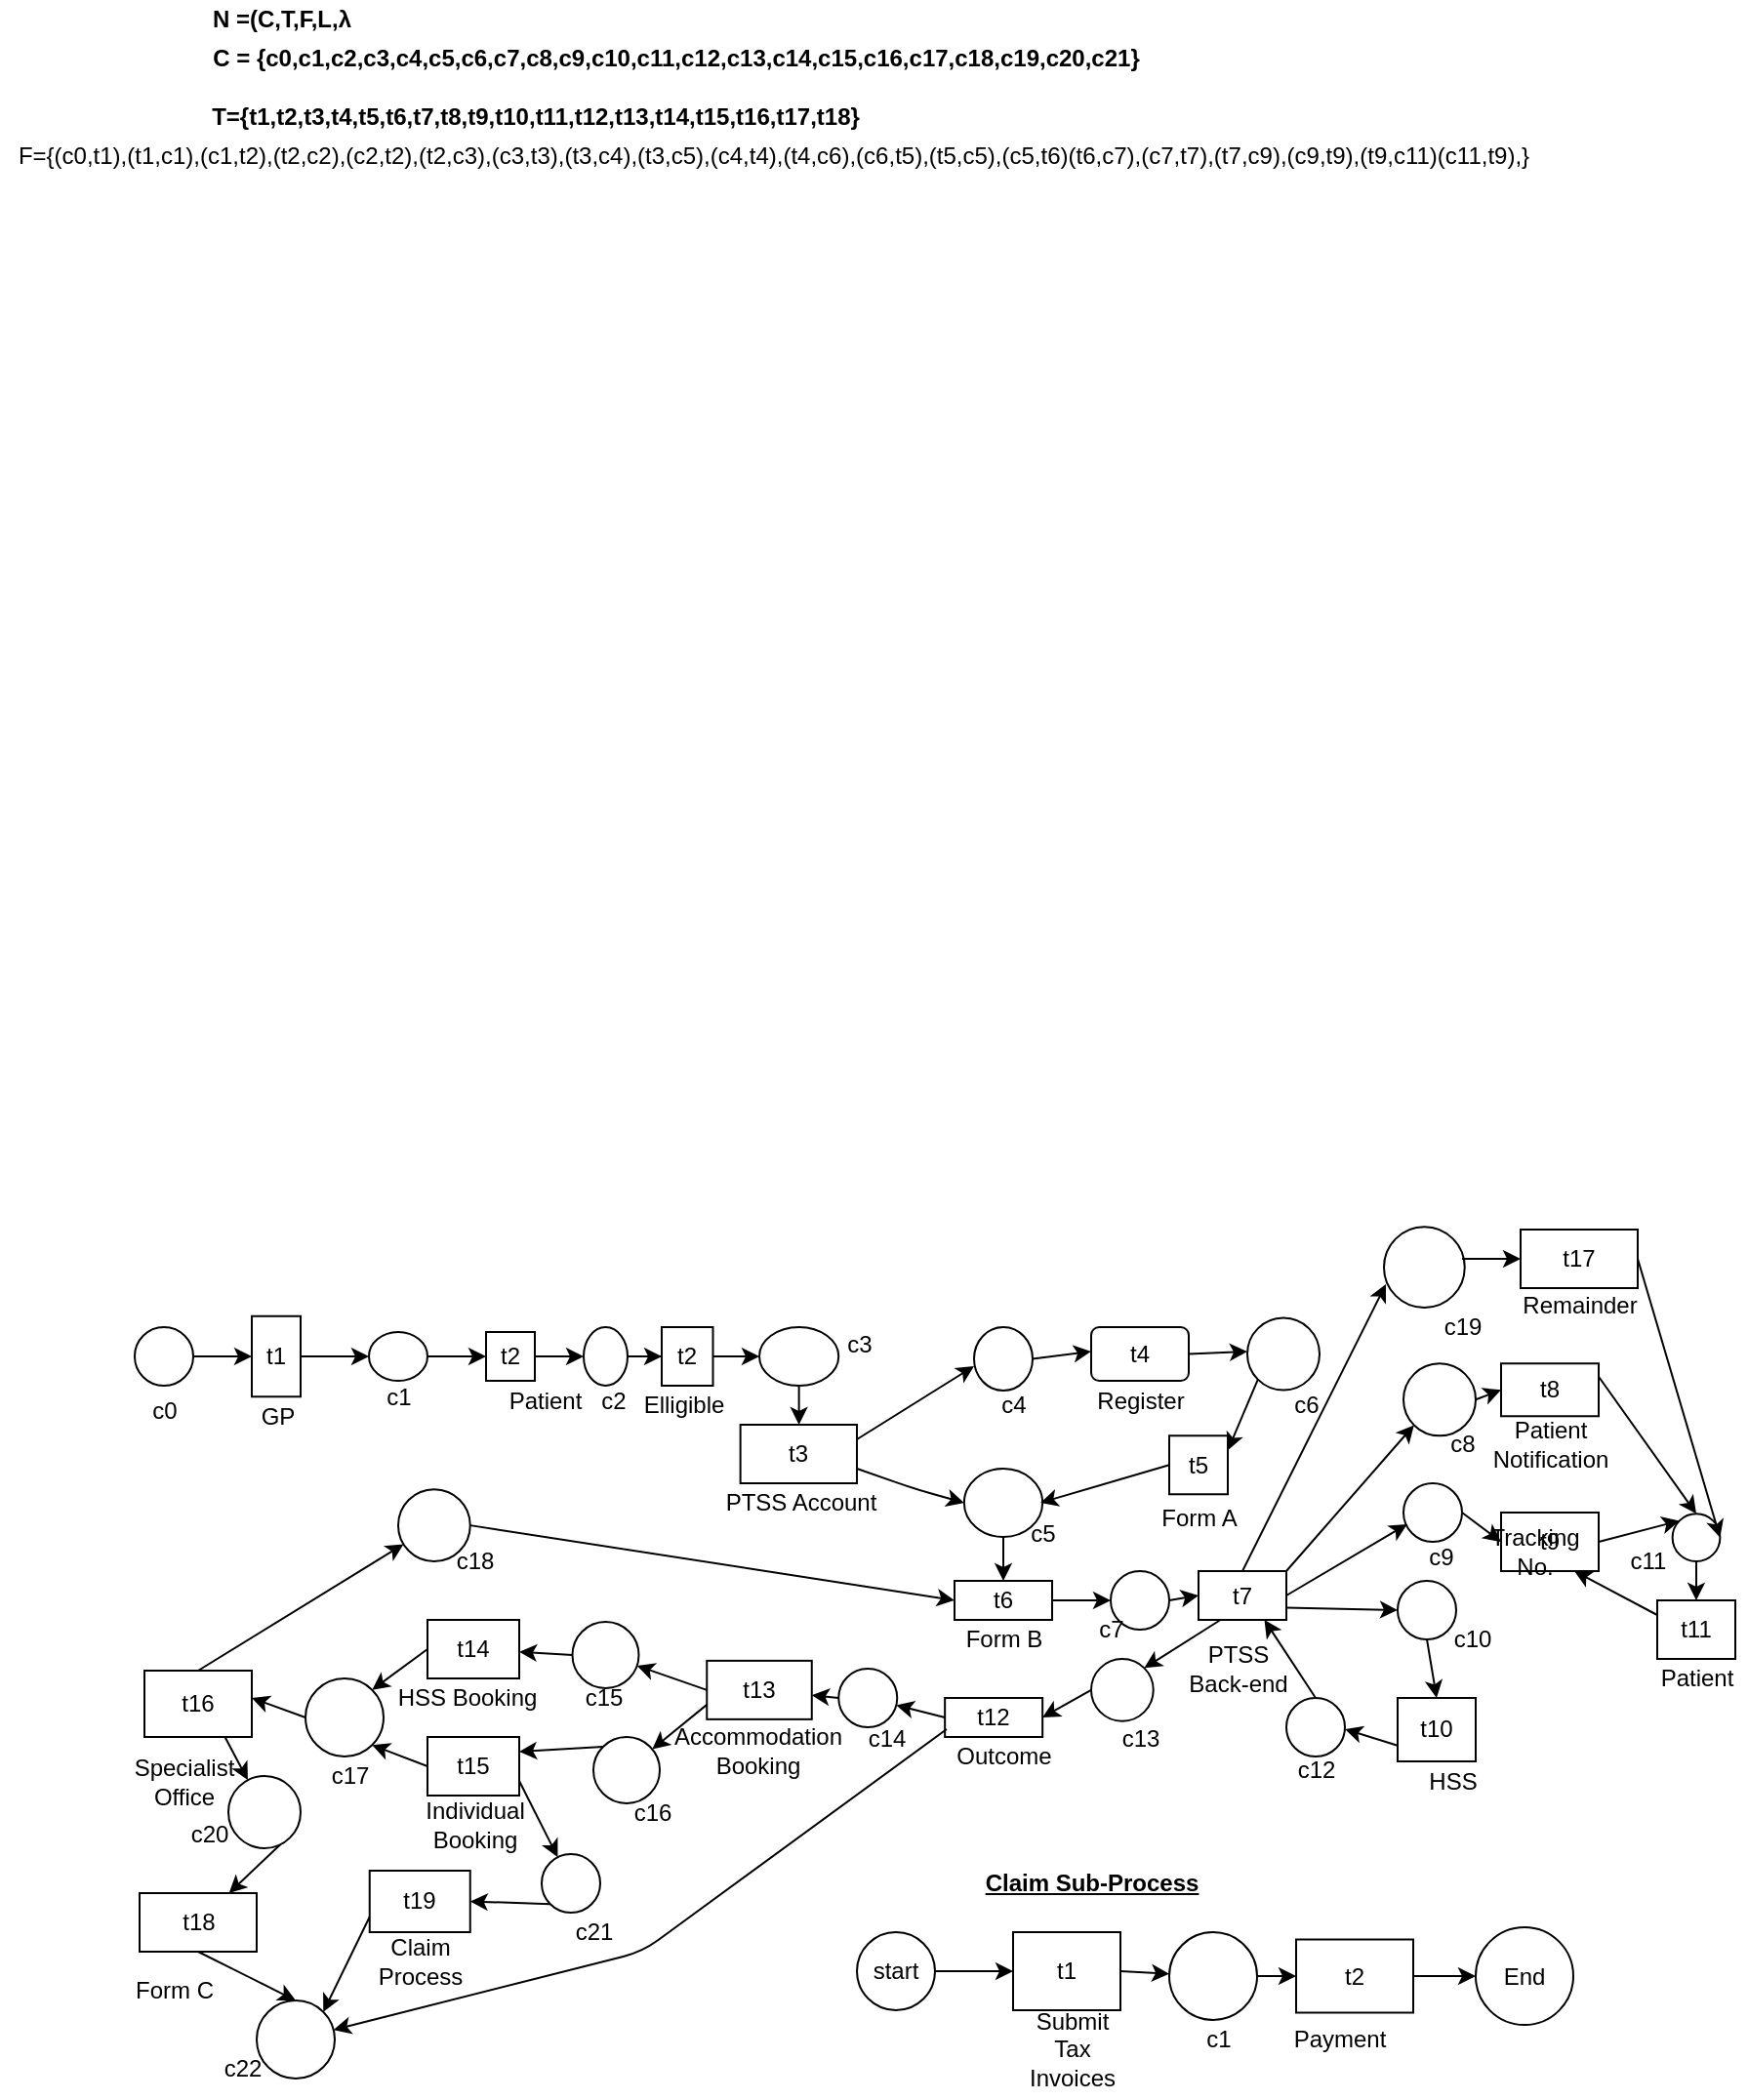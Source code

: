 <mxfile version="14.2.7" type="github" pages="2">
  <diagram id="C5RBs43oDa-KdzZeNtuy" name="Page-1">
    <mxGraphModel dx="1935" dy="1599" grid="1" gridSize="10" guides="1" tooltips="1" connect="1" arrows="1" fold="1" page="1" pageScale="1" pageWidth="827" pageHeight="1169" math="0" shadow="0">
      <root>
        <mxCell id="WIyWlLk6GJQsqaUBKTNV-0" />
        <mxCell id="WIyWlLk6GJQsqaUBKTNV-1" parent="WIyWlLk6GJQsqaUBKTNV-0" />
        <mxCell id="H8LJvpcK38ozFM1UjVnZ-5" value="" style="edgeStyle=orthogonalEdgeStyle;rounded=0;orthogonalLoop=1;jettySize=auto;html=1;" parent="WIyWlLk6GJQsqaUBKTNV-1" source="H8LJvpcK38ozFM1UjVnZ-0" target="H8LJvpcK38ozFM1UjVnZ-4" edge="1">
          <mxGeometry relative="1" as="geometry" />
        </mxCell>
        <mxCell id="H8LJvpcK38ozFM1UjVnZ-0" value="" style="ellipse;whiteSpace=wrap;html=1;" parent="WIyWlLk6GJQsqaUBKTNV-1" vertex="1">
          <mxGeometry y="-390" width="30" height="30" as="geometry" />
        </mxCell>
        <mxCell id="H8LJvpcK38ozFM1UjVnZ-8" value="" style="edgeStyle=orthogonalEdgeStyle;rounded=0;orthogonalLoop=1;jettySize=auto;html=1;" parent="WIyWlLk6GJQsqaUBKTNV-1" source="H8LJvpcK38ozFM1UjVnZ-4" target="H8LJvpcK38ozFM1UjVnZ-7" edge="1">
          <mxGeometry relative="1" as="geometry" />
        </mxCell>
        <object label="t1" id="H8LJvpcK38ozFM1UjVnZ-4">
          <mxCell style="whiteSpace=wrap;html=1;" parent="WIyWlLk6GJQsqaUBKTNV-1" vertex="1">
            <mxGeometry x="60" y="-395.62" width="25" height="41.25" as="geometry" />
          </mxCell>
        </object>
        <mxCell id="H8LJvpcK38ozFM1UjVnZ-6" value="GP" style="text;html=1;resizable=0;autosize=1;align=center;verticalAlign=middle;points=[];fillColor=none;strokeColor=none;rounded=0;" parent="WIyWlLk6GJQsqaUBKTNV-1" vertex="1">
          <mxGeometry x="57.5" y="-354.37" width="30" height="20" as="geometry" />
        </mxCell>
        <mxCell id="H8LJvpcK38ozFM1UjVnZ-10" value="" style="edgeStyle=orthogonalEdgeStyle;rounded=0;orthogonalLoop=1;jettySize=auto;html=1;" parent="WIyWlLk6GJQsqaUBKTNV-1" source="H8LJvpcK38ozFM1UjVnZ-7" target="H8LJvpcK38ozFM1UjVnZ-9" edge="1">
          <mxGeometry relative="1" as="geometry" />
        </mxCell>
        <mxCell id="H8LJvpcK38ozFM1UjVnZ-7" value="" style="ellipse;whiteSpace=wrap;html=1;" parent="WIyWlLk6GJQsqaUBKTNV-1" vertex="1">
          <mxGeometry x="120" y="-387.5" width="30" height="25" as="geometry" />
        </mxCell>
        <mxCell id="H8LJvpcK38ozFM1UjVnZ-15" value="" style="edgeStyle=orthogonalEdgeStyle;rounded=0;orthogonalLoop=1;jettySize=auto;html=1;" parent="WIyWlLk6GJQsqaUBKTNV-1" source="H8LJvpcK38ozFM1UjVnZ-9" target="H8LJvpcK38ozFM1UjVnZ-14" edge="1">
          <mxGeometry relative="1" as="geometry" />
        </mxCell>
        <mxCell id="H8LJvpcK38ozFM1UjVnZ-9" value="t2" style="whiteSpace=wrap;html=1;" parent="WIyWlLk6GJQsqaUBKTNV-1" vertex="1">
          <mxGeometry x="180" y="-387.5" width="25" height="25" as="geometry" />
        </mxCell>
        <mxCell id="H8LJvpcK38ozFM1UjVnZ-11" value="Patient" style="text;html=1;resizable=0;autosize=1;align=center;verticalAlign=middle;points=[];fillColor=none;strokeColor=none;rounded=0;" parent="WIyWlLk6GJQsqaUBKTNV-1" vertex="1">
          <mxGeometry x="185" y="-362.5" width="50" height="20" as="geometry" />
        </mxCell>
        <mxCell id="H8LJvpcK38ozFM1UjVnZ-17" value="" style="edgeStyle=orthogonalEdgeStyle;rounded=0;orthogonalLoop=1;jettySize=auto;html=1;" parent="WIyWlLk6GJQsqaUBKTNV-1" source="H8LJvpcK38ozFM1UjVnZ-14" target="H8LJvpcK38ozFM1UjVnZ-16" edge="1">
          <mxGeometry relative="1" as="geometry" />
        </mxCell>
        <mxCell id="H8LJvpcK38ozFM1UjVnZ-14" value="" style="ellipse;whiteSpace=wrap;html=1;" parent="WIyWlLk6GJQsqaUBKTNV-1" vertex="1">
          <mxGeometry x="230" y="-390" width="22.5" height="30" as="geometry" />
        </mxCell>
        <mxCell id="H8LJvpcK38ozFM1UjVnZ-20" value="" style="edgeStyle=orthogonalEdgeStyle;rounded=0;orthogonalLoop=1;jettySize=auto;html=1;" parent="WIyWlLk6GJQsqaUBKTNV-1" source="H8LJvpcK38ozFM1UjVnZ-16" target="H8LJvpcK38ozFM1UjVnZ-19" edge="1">
          <mxGeometry relative="1" as="geometry" />
        </mxCell>
        <mxCell id="H8LJvpcK38ozFM1UjVnZ-16" value="t2" style="whiteSpace=wrap;html=1;" parent="WIyWlLk6GJQsqaUBKTNV-1" vertex="1">
          <mxGeometry x="270" y="-390" width="26.25" height="30" as="geometry" />
        </mxCell>
        <mxCell id="H8LJvpcK38ozFM1UjVnZ-18" value="Elligible" style="text;html=1;resizable=0;autosize=1;align=center;verticalAlign=middle;points=[];fillColor=none;strokeColor=none;rounded=0;" parent="WIyWlLk6GJQsqaUBKTNV-1" vertex="1">
          <mxGeometry x="251.25" y="-360" width="60" height="20" as="geometry" />
        </mxCell>
        <mxCell id="H8LJvpcK38ozFM1UjVnZ-22" value="" style="edgeStyle=orthogonalEdgeStyle;rounded=0;orthogonalLoop=1;jettySize=auto;html=1;" parent="WIyWlLk6GJQsqaUBKTNV-1" source="H8LJvpcK38ozFM1UjVnZ-19" target="H8LJvpcK38ozFM1UjVnZ-21" edge="1">
          <mxGeometry relative="1" as="geometry" />
        </mxCell>
        <mxCell id="H8LJvpcK38ozFM1UjVnZ-19" value="" style="ellipse;whiteSpace=wrap;html=1;" parent="WIyWlLk6GJQsqaUBKTNV-1" vertex="1">
          <mxGeometry x="320" y="-390" width="40.62" height="30" as="geometry" />
        </mxCell>
        <mxCell id="H8LJvpcK38ozFM1UjVnZ-21" value="t3" style="whiteSpace=wrap;html=1;" parent="WIyWlLk6GJQsqaUBKTNV-1" vertex="1">
          <mxGeometry x="310.31" y="-340" width="59.69" height="30" as="geometry" />
        </mxCell>
        <mxCell id="H8LJvpcK38ozFM1UjVnZ-23" value="PTSS Account" style="text;html=1;resizable=0;autosize=1;align=center;verticalAlign=middle;points=[];fillColor=none;strokeColor=none;rounded=0;" parent="WIyWlLk6GJQsqaUBKTNV-1" vertex="1">
          <mxGeometry x="296.25" y="-310" width="90" height="20" as="geometry" />
        </mxCell>
        <mxCell id="H8LJvpcK38ozFM1UjVnZ-24" value="" style="ellipse;whiteSpace=wrap;html=1;" parent="WIyWlLk6GJQsqaUBKTNV-1" vertex="1">
          <mxGeometry x="430" y="-390" width="30" height="32.5" as="geometry" />
        </mxCell>
        <mxCell id="H8LJvpcK38ozFM1UjVnZ-28" value="" style="ellipse;whiteSpace=wrap;html=1;" parent="WIyWlLk6GJQsqaUBKTNV-1" vertex="1">
          <mxGeometry x="424.93" y="-317.5" width="40.15" height="35" as="geometry" />
        </mxCell>
        <mxCell id="H8LJvpcK38ozFM1UjVnZ-30" value="" style="endArrow=classic;html=1;exitX=1;exitY=0.25;exitDx=0;exitDy=0;" parent="WIyWlLk6GJQsqaUBKTNV-1" source="H8LJvpcK38ozFM1UjVnZ-21" edge="1">
          <mxGeometry width="50" height="50" relative="1" as="geometry">
            <mxPoint x="386.25" y="-325" as="sourcePoint" />
            <mxPoint x="430" y="-370" as="targetPoint" />
          </mxGeometry>
        </mxCell>
        <mxCell id="H8LJvpcK38ozFM1UjVnZ-32" value="" style="endArrow=classic;html=1;entryX=0;entryY=0.5;entryDx=0;entryDy=0;exitX=1;exitY=0.75;exitDx=0;exitDy=0;" parent="WIyWlLk6GJQsqaUBKTNV-1" source="H8LJvpcK38ozFM1UjVnZ-21" target="H8LJvpcK38ozFM1UjVnZ-28" edge="1">
          <mxGeometry width="50" height="50" relative="1" as="geometry">
            <mxPoint x="420" y="-180" as="sourcePoint" />
            <mxPoint x="470" y="-230" as="targetPoint" />
            <Array as="points">
              <mxPoint x="400" y="-307" />
            </Array>
          </mxGeometry>
        </mxCell>
        <mxCell id="H8LJvpcK38ozFM1UjVnZ-33" value="t4" style="rounded=1;whiteSpace=wrap;html=1;" parent="WIyWlLk6GJQsqaUBKTNV-1" vertex="1">
          <mxGeometry x="490" y="-390" width="50" height="27.5" as="geometry" />
        </mxCell>
        <mxCell id="H8LJvpcK38ozFM1UjVnZ-34" value="Form A" style="text;html=1;align=center;verticalAlign=middle;resizable=0;points=[];autosize=1;" parent="WIyWlLk6GJQsqaUBKTNV-1" vertex="1">
          <mxGeometry x="520" y="-302.5" width="50" height="20" as="geometry" />
        </mxCell>
        <mxCell id="H8LJvpcK38ozFM1UjVnZ-35" value="" style="endArrow=classic;html=1;exitX=1;exitY=0.5;exitDx=0;exitDy=0;" parent="WIyWlLk6GJQsqaUBKTNV-1" source="H8LJvpcK38ozFM1UjVnZ-24" edge="1">
          <mxGeometry width="50" height="50" relative="1" as="geometry">
            <mxPoint x="440" y="-327.5" as="sourcePoint" />
            <mxPoint x="490" y="-377.5" as="targetPoint" />
            <Array as="points" />
          </mxGeometry>
        </mxCell>
        <mxCell id="H8LJvpcK38ozFM1UjVnZ-36" value="Register" style="text;html=1;resizable=0;autosize=1;align=center;verticalAlign=middle;points=[];fillColor=none;strokeColor=none;rounded=0;" parent="WIyWlLk6GJQsqaUBKTNV-1" vertex="1">
          <mxGeometry x="485" y="-362.5" width="60" height="20" as="geometry" />
        </mxCell>
        <mxCell id="H8LJvpcK38ozFM1UjVnZ-37" value="" style="ellipse;whiteSpace=wrap;html=1;aspect=fixed;" parent="WIyWlLk6GJQsqaUBKTNV-1" vertex="1">
          <mxGeometry x="570" y="-394.75" width="37" height="37" as="geometry" />
        </mxCell>
        <mxCell id="H8LJvpcK38ozFM1UjVnZ-41" value="" style="endArrow=classic;html=1;exitX=1;exitY=0.5;exitDx=0;exitDy=0;" parent="WIyWlLk6GJQsqaUBKTNV-1" source="H8LJvpcK38ozFM1UjVnZ-33" edge="1">
          <mxGeometry width="50" height="50" relative="1" as="geometry">
            <mxPoint x="520" y="-327.5" as="sourcePoint" />
            <mxPoint x="570" y="-377.5" as="targetPoint" />
          </mxGeometry>
        </mxCell>
        <mxCell id="H8LJvpcK38ozFM1UjVnZ-42" value="t5" style="whiteSpace=wrap;html=1;aspect=fixed;" parent="WIyWlLk6GJQsqaUBKTNV-1" vertex="1">
          <mxGeometry x="530" y="-334.37" width="30" height="30" as="geometry" />
        </mxCell>
        <mxCell id="H8LJvpcK38ozFM1UjVnZ-43" value="" style="endArrow=classic;html=1;exitX=0;exitY=0.5;exitDx=0;exitDy=0;" parent="WIyWlLk6GJQsqaUBKTNV-1" source="H8LJvpcK38ozFM1UjVnZ-42" edge="1">
          <mxGeometry width="50" height="50" relative="1" as="geometry">
            <mxPoint x="414" y="-250" as="sourcePoint" />
            <mxPoint x="464" y="-300" as="targetPoint" />
          </mxGeometry>
        </mxCell>
        <mxCell id="H8LJvpcK38ozFM1UjVnZ-44" value="" style="endArrow=classic;html=1;entryX=1;entryY=0.25;entryDx=0;entryDy=0;exitX=0;exitY=1;exitDx=0;exitDy=0;" parent="WIyWlLk6GJQsqaUBKTNV-1" source="H8LJvpcK38ozFM1UjVnZ-37" target="H8LJvpcK38ozFM1UjVnZ-42" edge="1">
          <mxGeometry width="50" height="50" relative="1" as="geometry">
            <mxPoint x="545" y="-275" as="sourcePoint" />
            <mxPoint x="595" y="-325" as="targetPoint" />
          </mxGeometry>
        </mxCell>
        <mxCell id="H8LJvpcK38ozFM1UjVnZ-46" value="" style="endArrow=classic;html=1;exitX=0.5;exitY=1;exitDx=0;exitDy=0;entryX=0.5;entryY=0;entryDx=0;entryDy=0;" parent="WIyWlLk6GJQsqaUBKTNV-1" source="H8LJvpcK38ozFM1UjVnZ-28" edge="1">
          <mxGeometry width="50" height="50" relative="1" as="geometry">
            <mxPoint x="420" y="-180" as="sourcePoint" />
            <mxPoint x="445" y="-260" as="targetPoint" />
          </mxGeometry>
        </mxCell>
        <mxCell id="H8LJvpcK38ozFM1UjVnZ-47" value="t6" style="rounded=0;whiteSpace=wrap;html=1;" parent="WIyWlLk6GJQsqaUBKTNV-1" vertex="1">
          <mxGeometry x="420" y="-260" width="50" height="20" as="geometry" />
        </mxCell>
        <mxCell id="H8LJvpcK38ozFM1UjVnZ-48" value="Form B" style="text;html=1;align=center;verticalAlign=middle;resizable=0;points=[];autosize=1;" parent="WIyWlLk6GJQsqaUBKTNV-1" vertex="1">
          <mxGeometry x="420" y="-240" width="50" height="20" as="geometry" />
        </mxCell>
        <mxCell id="H8LJvpcK38ozFM1UjVnZ-52" value="" style="endArrow=classic;html=1;exitX=1;exitY=0.5;exitDx=0;exitDy=0;" parent="WIyWlLk6GJQsqaUBKTNV-1" source="H8LJvpcK38ozFM1UjVnZ-47" target="H8LJvpcK38ozFM1UjVnZ-53" edge="1">
          <mxGeometry width="50" height="50" relative="1" as="geometry">
            <mxPoint x="370" y="-160" as="sourcePoint" />
            <mxPoint x="420" y="-210" as="targetPoint" />
          </mxGeometry>
        </mxCell>
        <mxCell id="H8LJvpcK38ozFM1UjVnZ-53" value="" style="ellipse;whiteSpace=wrap;html=1;aspect=fixed;" parent="WIyWlLk6GJQsqaUBKTNV-1" vertex="1">
          <mxGeometry x="500" y="-265" width="30" height="30" as="geometry" />
        </mxCell>
        <mxCell id="H8LJvpcK38ozFM1UjVnZ-55" value="t7" style="rounded=0;whiteSpace=wrap;html=1;" parent="WIyWlLk6GJQsqaUBKTNV-1" vertex="1">
          <mxGeometry x="545" y="-265" width="45" height="25" as="geometry" />
        </mxCell>
        <mxCell id="H8LJvpcK38ozFM1UjVnZ-56" value="" style="endArrow=classic;html=1;exitX=1;exitY=0.5;exitDx=0;exitDy=0;entryX=0;entryY=0.5;entryDx=0;entryDy=0;" parent="WIyWlLk6GJQsqaUBKTNV-1" source="H8LJvpcK38ozFM1UjVnZ-53" target="H8LJvpcK38ozFM1UjVnZ-55" edge="1">
          <mxGeometry width="50" height="50" relative="1" as="geometry">
            <mxPoint x="370" y="-160" as="sourcePoint" />
            <mxPoint x="420" y="-210" as="targetPoint" />
          </mxGeometry>
        </mxCell>
        <mxCell id="H8LJvpcK38ozFM1UjVnZ-57" value="" style="ellipse;whiteSpace=wrap;html=1;aspect=fixed;" parent="WIyWlLk6GJQsqaUBKTNV-1" vertex="1">
          <mxGeometry x="650" y="-371.37" width="37" height="37" as="geometry" />
        </mxCell>
        <mxCell id="H8LJvpcK38ozFM1UjVnZ-58" value="" style="ellipse;whiteSpace=wrap;html=1;aspect=fixed;" parent="WIyWlLk6GJQsqaUBKTNV-1" vertex="1">
          <mxGeometry x="650" y="-310" width="30" height="30" as="geometry" />
        </mxCell>
        <mxCell id="H8LJvpcK38ozFM1UjVnZ-59" value="" style="ellipse;whiteSpace=wrap;html=1;aspect=fixed;" parent="WIyWlLk6GJQsqaUBKTNV-1" vertex="1">
          <mxGeometry x="647" y="-260" width="30" height="30" as="geometry" />
        </mxCell>
        <mxCell id="H8LJvpcK38ozFM1UjVnZ-60" value="" style="endArrow=classic;html=1;exitX=1;exitY=0;exitDx=0;exitDy=0;entryX=0;entryY=1;entryDx=0;entryDy=0;" parent="WIyWlLk6GJQsqaUBKTNV-1" source="H8LJvpcK38ozFM1UjVnZ-55" target="H8LJvpcK38ozFM1UjVnZ-57" edge="1">
          <mxGeometry width="50" height="50" relative="1" as="geometry">
            <mxPoint x="400" y="-160" as="sourcePoint" />
            <mxPoint x="450" y="-210" as="targetPoint" />
          </mxGeometry>
        </mxCell>
        <mxCell id="H8LJvpcK38ozFM1UjVnZ-61" value="" style="endArrow=classic;html=1;exitX=1;exitY=0.5;exitDx=0;exitDy=0;entryX=0.063;entryY=0.7;entryDx=0;entryDy=0;entryPerimeter=0;" parent="WIyWlLk6GJQsqaUBKTNV-1" source="H8LJvpcK38ozFM1UjVnZ-55" target="H8LJvpcK38ozFM1UjVnZ-58" edge="1">
          <mxGeometry width="50" height="50" relative="1" as="geometry">
            <mxPoint x="400" y="-160" as="sourcePoint" />
            <mxPoint x="450" y="-210" as="targetPoint" />
          </mxGeometry>
        </mxCell>
        <mxCell id="H8LJvpcK38ozFM1UjVnZ-62" value="&lt;div&gt;PTSS &lt;br&gt;&lt;/div&gt;&lt;div&gt;Back-end&lt;/div&gt;" style="text;html=1;align=center;verticalAlign=middle;resizable=0;points=[];autosize=1;" parent="WIyWlLk6GJQsqaUBKTNV-1" vertex="1">
          <mxGeometry x="530" y="-230" width="70" height="30" as="geometry" />
        </mxCell>
        <mxCell id="H8LJvpcK38ozFM1UjVnZ-66" value="" style="endArrow=classic;html=1;exitX=1;exitY=0.75;exitDx=0;exitDy=0;entryX=0;entryY=0.5;entryDx=0;entryDy=0;" parent="WIyWlLk6GJQsqaUBKTNV-1" source="H8LJvpcK38ozFM1UjVnZ-55" target="H8LJvpcK38ozFM1UjVnZ-59" edge="1">
          <mxGeometry width="50" height="50" relative="1" as="geometry">
            <mxPoint x="400" y="-160" as="sourcePoint" />
            <mxPoint x="650" y="-246" as="targetPoint" />
          </mxGeometry>
        </mxCell>
        <mxCell id="H8LJvpcK38ozFM1UjVnZ-67" value="t8" style="rounded=0;whiteSpace=wrap;html=1;" parent="WIyWlLk6GJQsqaUBKTNV-1" vertex="1">
          <mxGeometry x="700" y="-371.37" width="50" height="27" as="geometry" />
        </mxCell>
        <mxCell id="H8LJvpcK38ozFM1UjVnZ-68" value="&lt;div&gt;Patient&lt;/div&gt;&lt;div&gt; Notification&lt;/div&gt;" style="text;html=1;align=center;verticalAlign=middle;resizable=0;points=[];autosize=1;" parent="WIyWlLk6GJQsqaUBKTNV-1" vertex="1">
          <mxGeometry x="690" y="-345" width="70" height="30" as="geometry" />
        </mxCell>
        <mxCell id="H8LJvpcK38ozFM1UjVnZ-69" value="" style="endArrow=classic;html=1;exitX=1;exitY=0.5;exitDx=0;exitDy=0;entryX=0;entryY=0.5;entryDx=0;entryDy=0;" parent="WIyWlLk6GJQsqaUBKTNV-1" source="H8LJvpcK38ozFM1UjVnZ-57" target="H8LJvpcK38ozFM1UjVnZ-67" edge="1">
          <mxGeometry width="50" height="50" relative="1" as="geometry">
            <mxPoint x="400" y="-160" as="sourcePoint" />
            <mxPoint x="450" y="-210" as="targetPoint" />
          </mxGeometry>
        </mxCell>
        <mxCell id="H8LJvpcK38ozFM1UjVnZ-70" value="t9" style="rounded=0;whiteSpace=wrap;html=1;" parent="WIyWlLk6GJQsqaUBKTNV-1" vertex="1">
          <mxGeometry x="700" y="-295" width="50" height="30" as="geometry" />
        </mxCell>
        <mxCell id="H8LJvpcK38ozFM1UjVnZ-71" value="" style="endArrow=classic;html=1;exitX=1;exitY=0.5;exitDx=0;exitDy=0;entryX=0;entryY=0.5;entryDx=0;entryDy=0;" parent="WIyWlLk6GJQsqaUBKTNV-1" source="H8LJvpcK38ozFM1UjVnZ-58" target="H8LJvpcK38ozFM1UjVnZ-70" edge="1">
          <mxGeometry width="50" height="50" relative="1" as="geometry">
            <mxPoint x="410" y="-160" as="sourcePoint" />
            <mxPoint x="700" y="-300" as="targetPoint" />
          </mxGeometry>
        </mxCell>
        <mxCell id="H8LJvpcK38ozFM1UjVnZ-72" value="&lt;div&gt;Tracking&lt;/div&gt;&lt;div&gt;No.&lt;br&gt;&lt;/div&gt;" style="text;html=1;align=center;verticalAlign=middle;resizable=0;points=[];autosize=1;" parent="WIyWlLk6GJQsqaUBKTNV-1" vertex="1">
          <mxGeometry x="687" y="-290" width="60" height="30" as="geometry" />
        </mxCell>
        <mxCell id="H8LJvpcK38ozFM1UjVnZ-74" value="t10" style="rounded=0;whiteSpace=wrap;html=1;" parent="WIyWlLk6GJQsqaUBKTNV-1" vertex="1">
          <mxGeometry x="647" y="-200" width="40" height="32.5" as="geometry" />
        </mxCell>
        <mxCell id="H8LJvpcK38ozFM1UjVnZ-75" value="HSS" style="text;html=1;align=center;verticalAlign=middle;resizable=0;points=[];autosize=1;" parent="WIyWlLk6GJQsqaUBKTNV-1" vertex="1">
          <mxGeometry x="655" y="-167.5" width="40" height="20" as="geometry" />
        </mxCell>
        <mxCell id="H8LJvpcK38ozFM1UjVnZ-76" value="" style="ellipse;whiteSpace=wrap;html=1;aspect=fixed;" parent="WIyWlLk6GJQsqaUBKTNV-1" vertex="1">
          <mxGeometry x="787.82" y="-294.37" width="24.37" height="24.37" as="geometry" />
        </mxCell>
        <mxCell id="H8LJvpcK38ozFM1UjVnZ-77" value="" style="endArrow=classic;html=1;exitX=1;exitY=0.5;exitDx=0;exitDy=0;entryX=0;entryY=0;entryDx=0;entryDy=0;" parent="WIyWlLk6GJQsqaUBKTNV-1" source="H8LJvpcK38ozFM1UjVnZ-70" target="H8LJvpcK38ozFM1UjVnZ-76" edge="1">
          <mxGeometry width="50" height="50" relative="1" as="geometry">
            <mxPoint x="380" y="-160" as="sourcePoint" />
            <mxPoint x="430" y="-210" as="targetPoint" />
          </mxGeometry>
        </mxCell>
        <mxCell id="H8LJvpcK38ozFM1UjVnZ-78" value="" style="endArrow=classic;html=1;entryX=0.5;entryY=0;entryDx=0;entryDy=0;exitX=1;exitY=0.25;exitDx=0;exitDy=0;" parent="WIyWlLk6GJQsqaUBKTNV-1" source="H8LJvpcK38ozFM1UjVnZ-67" target="H8LJvpcK38ozFM1UjVnZ-76" edge="1">
          <mxGeometry width="50" height="50" relative="1" as="geometry">
            <mxPoint x="750" y="-354" as="sourcePoint" />
            <mxPoint x="800" y="-404.37" as="targetPoint" />
          </mxGeometry>
        </mxCell>
        <mxCell id="H8LJvpcK38ozFM1UjVnZ-80" value="t11" style="rounded=0;whiteSpace=wrap;html=1;" parent="WIyWlLk6GJQsqaUBKTNV-1" vertex="1">
          <mxGeometry x="780" y="-250" width="40" height="30" as="geometry" />
        </mxCell>
        <mxCell id="H8LJvpcK38ozFM1UjVnZ-81" value="" style="endArrow=classic;html=1;exitX=0.5;exitY=1;exitDx=0;exitDy=0;entryX=0.5;entryY=0;entryDx=0;entryDy=0;" parent="WIyWlLk6GJQsqaUBKTNV-1" source="H8LJvpcK38ozFM1UjVnZ-76" target="H8LJvpcK38ozFM1UjVnZ-80" edge="1">
          <mxGeometry width="50" height="50" relative="1" as="geometry">
            <mxPoint x="380" y="-160" as="sourcePoint" />
            <mxPoint x="430" y="-210" as="targetPoint" />
          </mxGeometry>
        </mxCell>
        <mxCell id="H8LJvpcK38ozFM1UjVnZ-86" value="Patient" style="text;html=1;align=center;verticalAlign=middle;resizable=0;points=[];autosize=1;" parent="WIyWlLk6GJQsqaUBKTNV-1" vertex="1">
          <mxGeometry x="775" y="-220" width="50" height="20" as="geometry" />
        </mxCell>
        <mxCell id="H8LJvpcK38ozFM1UjVnZ-88" value="" style="endArrow=classic;html=1;exitX=0.5;exitY=1;exitDx=0;exitDy=0;entryX=0.5;entryY=0;entryDx=0;entryDy=0;" parent="WIyWlLk6GJQsqaUBKTNV-1" source="H8LJvpcK38ozFM1UjVnZ-59" target="H8LJvpcK38ozFM1UjVnZ-74" edge="1">
          <mxGeometry width="50" height="50" relative="1" as="geometry">
            <mxPoint x="380" y="-160" as="sourcePoint" />
            <mxPoint x="430" y="-210" as="targetPoint" />
          </mxGeometry>
        </mxCell>
        <mxCell id="H8LJvpcK38ozFM1UjVnZ-90" value="" style="endArrow=classic;html=1;exitX=0;exitY=0.25;exitDx=0;exitDy=0;entryX=0.75;entryY=1;entryDx=0;entryDy=0;" parent="WIyWlLk6GJQsqaUBKTNV-1" source="H8LJvpcK38ozFM1UjVnZ-80" target="H8LJvpcK38ozFM1UjVnZ-70" edge="1">
          <mxGeometry width="50" height="50" relative="1" as="geometry">
            <mxPoint x="380" y="-160" as="sourcePoint" />
            <mxPoint x="430" y="-210" as="targetPoint" />
          </mxGeometry>
        </mxCell>
        <mxCell id="H8LJvpcK38ozFM1UjVnZ-91" value="" style="ellipse;whiteSpace=wrap;html=1;aspect=fixed;" parent="WIyWlLk6GJQsqaUBKTNV-1" vertex="1">
          <mxGeometry x="590" y="-200" width="30" height="30" as="geometry" />
        </mxCell>
        <mxCell id="H8LJvpcK38ozFM1UjVnZ-92" value="" style="endArrow=classic;html=1;exitX=0;exitY=0.75;exitDx=0;exitDy=0;" parent="WIyWlLk6GJQsqaUBKTNV-1" source="H8LJvpcK38ozFM1UjVnZ-74" edge="1">
          <mxGeometry width="50" height="50" relative="1" as="geometry">
            <mxPoint x="380" y="-160" as="sourcePoint" />
            <mxPoint x="620" y="-184" as="targetPoint" />
          </mxGeometry>
        </mxCell>
        <mxCell id="H8LJvpcK38ozFM1UjVnZ-93" value="" style="endArrow=classic;html=1;exitX=0.5;exitY=0;exitDx=0;exitDy=0;entryX=0.75;entryY=1;entryDx=0;entryDy=0;" parent="WIyWlLk6GJQsqaUBKTNV-1" source="H8LJvpcK38ozFM1UjVnZ-91" target="H8LJvpcK38ozFM1UjVnZ-55" edge="1">
          <mxGeometry width="50" height="50" relative="1" as="geometry">
            <mxPoint x="380" y="-160" as="sourcePoint" />
            <mxPoint x="430" y="-210" as="targetPoint" />
          </mxGeometry>
        </mxCell>
        <mxCell id="H8LJvpcK38ozFM1UjVnZ-94" value="" style="ellipse;whiteSpace=wrap;html=1;aspect=fixed;" parent="WIyWlLk6GJQsqaUBKTNV-1" vertex="1">
          <mxGeometry x="490" y="-220" width="31.87" height="31.87" as="geometry" />
        </mxCell>
        <mxCell id="H8LJvpcK38ozFM1UjVnZ-95" value="" style="endArrow=classic;html=1;exitX=0.25;exitY=1;exitDx=0;exitDy=0;entryX=1;entryY=0;entryDx=0;entryDy=0;" parent="WIyWlLk6GJQsqaUBKTNV-1" source="H8LJvpcK38ozFM1UjVnZ-55" target="H8LJvpcK38ozFM1UjVnZ-94" edge="1">
          <mxGeometry width="50" height="50" relative="1" as="geometry">
            <mxPoint x="380" y="-160" as="sourcePoint" />
            <mxPoint x="430" y="-210" as="targetPoint" />
          </mxGeometry>
        </mxCell>
        <mxCell id="H8LJvpcK38ozFM1UjVnZ-97" value="t12" style="rounded=0;whiteSpace=wrap;html=1;" parent="WIyWlLk6GJQsqaUBKTNV-1" vertex="1">
          <mxGeometry x="415.08" y="-200" width="50" height="20" as="geometry" />
        </mxCell>
        <mxCell id="H8LJvpcK38ozFM1UjVnZ-98" value="Outcome" style="text;html=1;align=center;verticalAlign=middle;resizable=0;points=[];autosize=1;" parent="WIyWlLk6GJQsqaUBKTNV-1" vertex="1">
          <mxGeometry x="415.08" y="-180" width="60" height="20" as="geometry" />
        </mxCell>
        <mxCell id="H8LJvpcK38ozFM1UjVnZ-99" value="" style="endArrow=classic;html=1;exitX=0;exitY=0.5;exitDx=0;exitDy=0;entryX=1;entryY=0.5;entryDx=0;entryDy=0;" parent="WIyWlLk6GJQsqaUBKTNV-1" source="H8LJvpcK38ozFM1UjVnZ-94" target="H8LJvpcK38ozFM1UjVnZ-97" edge="1">
          <mxGeometry width="50" height="50" relative="1" as="geometry">
            <mxPoint x="380" y="-160" as="sourcePoint" />
            <mxPoint x="430" y="-210" as="targetPoint" />
          </mxGeometry>
        </mxCell>
        <mxCell id="H8LJvpcK38ozFM1UjVnZ-100" value="t13" style="rounded=0;whiteSpace=wrap;html=1;" parent="WIyWlLk6GJQsqaUBKTNV-1" vertex="1">
          <mxGeometry x="293.13" y="-219.07" width="53.75" height="30" as="geometry" />
        </mxCell>
        <mxCell id="H8LJvpcK38ozFM1UjVnZ-101" value="&lt;div&gt;Accommodation&lt;/div&gt;&lt;div&gt;Booking&lt;br&gt;&lt;/div&gt;" style="text;html=1;align=center;verticalAlign=middle;resizable=0;points=[];autosize=1;" parent="WIyWlLk6GJQsqaUBKTNV-1" vertex="1">
          <mxGeometry x="269" y="-188.13" width="100" height="30" as="geometry" />
        </mxCell>
        <mxCell id="H8LJvpcK38ozFM1UjVnZ-104" value="" style="endArrow=classic;html=1;exitX=0;exitY=0.5;exitDx=0;exitDy=0;" parent="WIyWlLk6GJQsqaUBKTNV-1" source="H8LJvpcK38ozFM1UjVnZ-107" target="H8LJvpcK38ozFM1UjVnZ-100" edge="1">
          <mxGeometry width="50" height="50" relative="1" as="geometry">
            <mxPoint x="415.08" y="-198.13" as="sourcePoint" />
            <mxPoint x="400" y="-215" as="targetPoint" />
          </mxGeometry>
        </mxCell>
        <mxCell id="H8LJvpcK38ozFM1UjVnZ-107" value="" style="ellipse;whiteSpace=wrap;html=1;aspect=fixed;" parent="WIyWlLk6GJQsqaUBKTNV-1" vertex="1">
          <mxGeometry x="360.62" y="-215" width="30" height="30" as="geometry" />
        </mxCell>
        <mxCell id="H8LJvpcK38ozFM1UjVnZ-108" value="" style="endArrow=classic;html=1;exitX=0;exitY=0.5;exitDx=0;exitDy=0;" parent="WIyWlLk6GJQsqaUBKTNV-1" source="H8LJvpcK38ozFM1UjVnZ-97" target="H8LJvpcK38ozFM1UjVnZ-107" edge="1">
          <mxGeometry width="50" height="50" relative="1" as="geometry">
            <mxPoint x="415.08" y="-190" as="sourcePoint" />
            <mxPoint x="333.75" y="-208.791" as="targetPoint" />
          </mxGeometry>
        </mxCell>
        <mxCell id="H8LJvpcK38ozFM1UjVnZ-109" value="t14" style="rounded=0;whiteSpace=wrap;html=1;" parent="WIyWlLk6GJQsqaUBKTNV-1" vertex="1">
          <mxGeometry x="150" y="-240" width="47" height="30" as="geometry" />
        </mxCell>
        <mxCell id="H8LJvpcK38ozFM1UjVnZ-113" value="t15" style="rounded=0;whiteSpace=wrap;html=1;" parent="WIyWlLk6GJQsqaUBKTNV-1" vertex="1">
          <mxGeometry x="150" y="-180" width="47" height="30" as="geometry" />
        </mxCell>
        <mxCell id="H8LJvpcK38ozFM1UjVnZ-114" value="HSS Booking" style="text;html=1;align=center;verticalAlign=middle;resizable=0;points=[];autosize=1;" parent="WIyWlLk6GJQsqaUBKTNV-1" vertex="1">
          <mxGeometry x="125" y="-210" width="90" height="20" as="geometry" />
        </mxCell>
        <mxCell id="H8LJvpcK38ozFM1UjVnZ-115" value="&lt;div&gt;Individual &lt;br&gt;&lt;/div&gt;&lt;div&gt;Booking&lt;/div&gt;" style="text;html=1;align=center;verticalAlign=middle;resizable=0;points=[];autosize=1;" parent="WIyWlLk6GJQsqaUBKTNV-1" vertex="1">
          <mxGeometry x="138.5" y="-150" width="70" height="30" as="geometry" />
        </mxCell>
        <mxCell id="H8LJvpcK38ozFM1UjVnZ-116" value="" style="endArrow=classic;html=1;exitX=0;exitY=0.5;exitDx=0;exitDy=0;" parent="WIyWlLk6GJQsqaUBKTNV-1" source="H8LJvpcK38ozFM1UjVnZ-110" target="H8LJvpcK38ozFM1UjVnZ-109" edge="1">
          <mxGeometry width="50" height="50" relative="1" as="geometry">
            <mxPoint x="380" y="-160" as="sourcePoint" />
            <mxPoint x="430" y="-210" as="targetPoint" />
          </mxGeometry>
        </mxCell>
        <mxCell id="H8LJvpcK38ozFM1UjVnZ-110" value="" style="ellipse;whiteSpace=wrap;html=1;aspect=fixed;" parent="WIyWlLk6GJQsqaUBKTNV-1" vertex="1">
          <mxGeometry x="224.25" y="-239" width="34" height="34" as="geometry" />
        </mxCell>
        <mxCell id="H8LJvpcK38ozFM1UjVnZ-117" value="" style="endArrow=classic;html=1;exitX=0;exitY=0.5;exitDx=0;exitDy=0;" parent="WIyWlLk6GJQsqaUBKTNV-1" source="H8LJvpcK38ozFM1UjVnZ-100" target="H8LJvpcK38ozFM1UjVnZ-110" edge="1">
          <mxGeometry width="50" height="50" relative="1" as="geometry">
            <mxPoint x="293.13" y="-204.07" as="sourcePoint" />
            <mxPoint x="197" y="-220.889" as="targetPoint" />
          </mxGeometry>
        </mxCell>
        <mxCell id="H8LJvpcK38ozFM1UjVnZ-111" value="" style="ellipse;whiteSpace=wrap;html=1;aspect=fixed;" parent="WIyWlLk6GJQsqaUBKTNV-1" vertex="1">
          <mxGeometry x="235" y="-180" width="34" height="34" as="geometry" />
        </mxCell>
        <mxCell id="H8LJvpcK38ozFM1UjVnZ-119" value="" style="endArrow=classic;html=1;exitX=0;exitY=0.75;exitDx=0;exitDy=0;" parent="WIyWlLk6GJQsqaUBKTNV-1" source="H8LJvpcK38ozFM1UjVnZ-100" target="H8LJvpcK38ozFM1UjVnZ-111" edge="1">
          <mxGeometry width="50" height="50" relative="1" as="geometry">
            <mxPoint x="293.13" y="-196.57" as="sourcePoint" />
            <mxPoint x="197" y="-171.202" as="targetPoint" />
          </mxGeometry>
        </mxCell>
        <mxCell id="H8LJvpcK38ozFM1UjVnZ-121" value="" style="ellipse;whiteSpace=wrap;html=1;aspect=fixed;" parent="WIyWlLk6GJQsqaUBKTNV-1" vertex="1">
          <mxGeometry x="87.5" y="-210" width="40" height="40" as="geometry" />
        </mxCell>
        <mxCell id="H8LJvpcK38ozFM1UjVnZ-124" value="" style="endArrow=classic;html=1;exitX=0;exitY=0.5;exitDx=0;exitDy=0;entryX=1;entryY=1;entryDx=0;entryDy=0;" parent="WIyWlLk6GJQsqaUBKTNV-1" source="H8LJvpcK38ozFM1UjVnZ-113" target="H8LJvpcK38ozFM1UjVnZ-121" edge="1">
          <mxGeometry width="50" height="50" relative="1" as="geometry">
            <mxPoint x="380" y="-160" as="sourcePoint" />
            <mxPoint x="430" y="-210" as="targetPoint" />
          </mxGeometry>
        </mxCell>
        <mxCell id="H8LJvpcK38ozFM1UjVnZ-125" value="" style="endArrow=classic;html=1;exitX=0;exitY=0.5;exitDx=0;exitDy=0;entryX=1;entryY=0;entryDx=0;entryDy=0;" parent="WIyWlLk6GJQsqaUBKTNV-1" source="H8LJvpcK38ozFM1UjVnZ-109" target="H8LJvpcK38ozFM1UjVnZ-121" edge="1">
          <mxGeometry width="50" height="50" relative="1" as="geometry">
            <mxPoint x="380" y="-160" as="sourcePoint" />
            <mxPoint x="430" y="-210" as="targetPoint" />
          </mxGeometry>
        </mxCell>
        <mxCell id="H8LJvpcK38ozFM1UjVnZ-126" value="" style="endArrow=classic;html=1;exitX=0;exitY=0.5;exitDx=0;exitDy=0;entryX=1;entryY=0.5;entryDx=0;entryDy=0;" parent="WIyWlLk6GJQsqaUBKTNV-1" source="H8LJvpcK38ozFM1UjVnZ-121" edge="1">
          <mxGeometry width="50" height="50" relative="1" as="geometry">
            <mxPoint x="380" y="-160" as="sourcePoint" />
            <mxPoint x="60" y="-200" as="targetPoint" />
          </mxGeometry>
        </mxCell>
        <mxCell id="H8LJvpcK38ozFM1UjVnZ-127" value="t16" style="rounded=0;whiteSpace=wrap;html=1;" parent="WIyWlLk6GJQsqaUBKTNV-1" vertex="1">
          <mxGeometry x="5" y="-214" width="55" height="34" as="geometry" />
        </mxCell>
        <mxCell id="H8LJvpcK38ozFM1UjVnZ-129" value="t18" style="rounded=0;whiteSpace=wrap;html=1;" parent="WIyWlLk6GJQsqaUBKTNV-1" vertex="1">
          <mxGeometry x="2.5" y="-100" width="60" height="30" as="geometry" />
        </mxCell>
        <mxCell id="H8LJvpcK38ozFM1UjVnZ-131" value="&lt;div&gt;Specialist&lt;/div&gt;&lt;div&gt;Office&lt;br&gt;&lt;/div&gt;" style="text;html=1;align=center;verticalAlign=middle;resizable=0;points=[];autosize=1;" parent="WIyWlLk6GJQsqaUBKTNV-1" vertex="1">
          <mxGeometry x="-10" y="-172.5" width="70" height="30" as="geometry" />
        </mxCell>
        <mxCell id="H8LJvpcK38ozFM1UjVnZ-132" value="" style="endArrow=classic;html=1;exitX=0.75;exitY=1;exitDx=0;exitDy=0;" parent="WIyWlLk6GJQsqaUBKTNV-1" source="H8LJvpcK38ozFM1UjVnZ-138" target="H8LJvpcK38ozFM1UjVnZ-129" edge="1">
          <mxGeometry width="50" height="50" relative="1" as="geometry">
            <mxPoint x="380" y="-160" as="sourcePoint" />
            <mxPoint x="46" y="-130" as="targetPoint" />
          </mxGeometry>
        </mxCell>
        <mxCell id="H8LJvpcK38ozFM1UjVnZ-136" value="" style="ellipse;whiteSpace=wrap;html=1;aspect=fixed;" parent="WIyWlLk6GJQsqaUBKTNV-1" vertex="1">
          <mxGeometry x="62.5" y="-45" width="40" height="40" as="geometry" />
        </mxCell>
        <mxCell id="H8LJvpcK38ozFM1UjVnZ-137" value="" style="endArrow=classic;html=1;exitX=0.5;exitY=1;exitDx=0;exitDy=0;entryX=0.5;entryY=0;entryDx=0;entryDy=0;" parent="WIyWlLk6GJQsqaUBKTNV-1" source="H8LJvpcK38ozFM1UjVnZ-129" target="H8LJvpcK38ozFM1UjVnZ-136" edge="1">
          <mxGeometry width="50" height="50" relative="1" as="geometry">
            <mxPoint x="290" y="-160" as="sourcePoint" />
            <mxPoint x="340" y="-210" as="targetPoint" />
          </mxGeometry>
        </mxCell>
        <mxCell id="H8LJvpcK38ozFM1UjVnZ-138" value="" style="ellipse;whiteSpace=wrap;html=1;aspect=fixed;" parent="WIyWlLk6GJQsqaUBKTNV-1" vertex="1">
          <mxGeometry x="48" y="-160" width="37" height="37" as="geometry" />
        </mxCell>
        <mxCell id="H8LJvpcK38ozFM1UjVnZ-140" value="" style="endArrow=classic;html=1;exitX=0.75;exitY=1;exitDx=0;exitDy=0;" parent="WIyWlLk6GJQsqaUBKTNV-1" source="H8LJvpcK38ozFM1UjVnZ-127" target="H8LJvpcK38ozFM1UjVnZ-138" edge="1">
          <mxGeometry width="50" height="50" relative="1" as="geometry">
            <mxPoint x="46.25" y="-180" as="sourcePoint" />
            <mxPoint x="34.926" y="-110" as="targetPoint" />
          </mxGeometry>
        </mxCell>
        <mxCell id="H8LJvpcK38ozFM1UjVnZ-141" value="" style="ellipse;whiteSpace=wrap;html=1;aspect=fixed;" parent="WIyWlLk6GJQsqaUBKTNV-1" vertex="1">
          <mxGeometry x="135" y="-306.87" width="36.87" height="36.87" as="geometry" />
        </mxCell>
        <mxCell id="H8LJvpcK38ozFM1UjVnZ-142" value="" style="endArrow=classic;html=1;exitX=0.5;exitY=0;exitDx=0;exitDy=0;" parent="WIyWlLk6GJQsqaUBKTNV-1" source="H8LJvpcK38ozFM1UjVnZ-127" target="H8LJvpcK38ozFM1UjVnZ-141" edge="1">
          <mxGeometry width="50" height="50" relative="1" as="geometry">
            <mxPoint x="290" y="-160" as="sourcePoint" />
            <mxPoint x="340" y="-210" as="targetPoint" />
          </mxGeometry>
        </mxCell>
        <mxCell id="H8LJvpcK38ozFM1UjVnZ-143" value="" style="endArrow=classic;html=1;exitX=1;exitY=0.5;exitDx=0;exitDy=0;entryX=0;entryY=0.5;entryDx=0;entryDy=0;" parent="WIyWlLk6GJQsqaUBKTNV-1" source="H8LJvpcK38ozFM1UjVnZ-141" target="H8LJvpcK38ozFM1UjVnZ-47" edge="1">
          <mxGeometry width="50" height="50" relative="1" as="geometry">
            <mxPoint x="290" y="-160" as="sourcePoint" />
            <mxPoint x="340" y="-210" as="targetPoint" />
          </mxGeometry>
        </mxCell>
        <mxCell id="H8LJvpcK38ozFM1UjVnZ-144" value="c1" style="text;html=1;align=center;verticalAlign=middle;resizable=0;points=[];autosize=1;" parent="WIyWlLk6GJQsqaUBKTNV-1" vertex="1">
          <mxGeometry x="120" y="-364.37" width="30" height="20" as="geometry" />
        </mxCell>
        <mxCell id="H8LJvpcK38ozFM1UjVnZ-145" value="c2" style="text;html=1;align=center;verticalAlign=middle;resizable=0;points=[];autosize=1;" parent="WIyWlLk6GJQsqaUBKTNV-1" vertex="1">
          <mxGeometry x="230" y="-362.5" width="30" height="20" as="geometry" />
        </mxCell>
        <mxCell id="H8LJvpcK38ozFM1UjVnZ-147" value="c3" style="text;html=1;align=center;verticalAlign=middle;resizable=0;points=[];autosize=1;" parent="WIyWlLk6GJQsqaUBKTNV-1" vertex="1">
          <mxGeometry x="356.25" y="-391.37" width="30" height="20" as="geometry" />
        </mxCell>
        <mxCell id="H8LJvpcK38ozFM1UjVnZ-149" value="c4" style="text;html=1;align=center;verticalAlign=middle;resizable=0;points=[];autosize=1;" parent="WIyWlLk6GJQsqaUBKTNV-1" vertex="1">
          <mxGeometry x="435" y="-360" width="30" height="20" as="geometry" />
        </mxCell>
        <mxCell id="H8LJvpcK38ozFM1UjVnZ-151" value="c5" style="text;html=1;align=center;verticalAlign=middle;resizable=0;points=[];autosize=1;" parent="WIyWlLk6GJQsqaUBKTNV-1" vertex="1">
          <mxGeometry x="450" y="-294.37" width="30" height="20" as="geometry" />
        </mxCell>
        <mxCell id="H8LJvpcK38ozFM1UjVnZ-153" value="c6" style="text;html=1;align=center;verticalAlign=middle;resizable=0;points=[];autosize=1;" parent="WIyWlLk6GJQsqaUBKTNV-1" vertex="1">
          <mxGeometry x="585" y="-360" width="30" height="20" as="geometry" />
        </mxCell>
        <mxCell id="H8LJvpcK38ozFM1UjVnZ-154" value="c8" style="text;html=1;align=center;verticalAlign=middle;resizable=0;points=[];autosize=1;" parent="WIyWlLk6GJQsqaUBKTNV-1" vertex="1">
          <mxGeometry x="665" y="-340" width="30" height="20" as="geometry" />
        </mxCell>
        <mxCell id="H8LJvpcK38ozFM1UjVnZ-155" value="c9" style="text;html=1;align=center;verticalAlign=middle;resizable=0;points=[];autosize=1;" parent="WIyWlLk6GJQsqaUBKTNV-1" vertex="1">
          <mxGeometry x="653.5" y="-281.87" width="30" height="20" as="geometry" />
        </mxCell>
        <mxCell id="H8LJvpcK38ozFM1UjVnZ-156" value="c10" style="text;html=1;align=center;verticalAlign=middle;resizable=0;points=[];autosize=1;" parent="WIyWlLk6GJQsqaUBKTNV-1" vertex="1">
          <mxGeometry x="670" y="-240" width="30" height="20" as="geometry" />
        </mxCell>
        <mxCell id="H8LJvpcK38ozFM1UjVnZ-157" value="c11" style="text;html=1;align=center;verticalAlign=middle;resizable=0;points=[];autosize=1;" parent="WIyWlLk6GJQsqaUBKTNV-1" vertex="1">
          <mxGeometry x="760" y="-280" width="30" height="20" as="geometry" />
        </mxCell>
        <mxCell id="H8LJvpcK38ozFM1UjVnZ-160" value="" style="ellipse;whiteSpace=wrap;html=1;aspect=fixed;" parent="WIyWlLk6GJQsqaUBKTNV-1" vertex="1">
          <mxGeometry x="208.5" y="-120" width="30" height="30" as="geometry" />
        </mxCell>
        <mxCell id="H8LJvpcK38ozFM1UjVnZ-161" value="c14" style="text;html=1;align=center;verticalAlign=middle;resizable=0;points=[];autosize=1;" parent="WIyWlLk6GJQsqaUBKTNV-1" vertex="1">
          <mxGeometry x="370" y="-189.07" width="30" height="20" as="geometry" />
        </mxCell>
        <mxCell id="H8LJvpcK38ozFM1UjVnZ-162" value="c13" style="text;html=1;align=center;verticalAlign=middle;resizable=0;points=[];autosize=1;" parent="WIyWlLk6GJQsqaUBKTNV-1" vertex="1">
          <mxGeometry x="500" y="-189.07" width="30" height="20" as="geometry" />
        </mxCell>
        <mxCell id="H8LJvpcK38ozFM1UjVnZ-163" value="c12" style="text;html=1;align=center;verticalAlign=middle;resizable=0;points=[];autosize=1;" parent="WIyWlLk6GJQsqaUBKTNV-1" vertex="1">
          <mxGeometry x="590" y="-173" width="30" height="20" as="geometry" />
        </mxCell>
        <mxCell id="H8LJvpcK38ozFM1UjVnZ-164" value="c7" style="text;html=1;align=center;verticalAlign=middle;resizable=0;points=[];autosize=1;" parent="WIyWlLk6GJQsqaUBKTNV-1" vertex="1">
          <mxGeometry x="485" y="-245" width="30" height="20" as="geometry" />
        </mxCell>
        <mxCell id="H8LJvpcK38ozFM1UjVnZ-165" value="c15" style="text;html=1;align=center;verticalAlign=middle;resizable=0;points=[];autosize=1;" parent="WIyWlLk6GJQsqaUBKTNV-1" vertex="1">
          <mxGeometry x="225" y="-210" width="30" height="20" as="geometry" />
        </mxCell>
        <mxCell id="H8LJvpcK38ozFM1UjVnZ-166" value="c16" style="text;html=1;align=center;verticalAlign=middle;resizable=0;points=[];autosize=1;" parent="WIyWlLk6GJQsqaUBKTNV-1" vertex="1">
          <mxGeometry x="250" y="-151.5" width="30" height="20" as="geometry" />
        </mxCell>
        <mxCell id="H8LJvpcK38ozFM1UjVnZ-168" value="c17" style="text;html=1;align=center;verticalAlign=middle;resizable=0;points=[];autosize=1;" parent="WIyWlLk6GJQsqaUBKTNV-1" vertex="1">
          <mxGeometry x="95" y="-170" width="30" height="20" as="geometry" />
        </mxCell>
        <mxCell id="H8LJvpcK38ozFM1UjVnZ-169" value="c18" style="text;html=1;align=center;verticalAlign=middle;resizable=0;points=[];autosize=1;" parent="WIyWlLk6GJQsqaUBKTNV-1" vertex="1">
          <mxGeometry x="158.5" y="-280" width="30" height="20" as="geometry" />
        </mxCell>
        <mxCell id="H8LJvpcK38ozFM1UjVnZ-172" value="c21" style="text;html=1;align=center;verticalAlign=middle;resizable=0;points=[];autosize=1;" parent="WIyWlLk6GJQsqaUBKTNV-1" vertex="1">
          <mxGeometry x="220" y="-90" width="30" height="20" as="geometry" />
        </mxCell>
        <mxCell id="H8LJvpcK38ozFM1UjVnZ-173" value="c20" style="text;html=1;align=center;verticalAlign=middle;resizable=0;points=[];autosize=1;" parent="WIyWlLk6GJQsqaUBKTNV-1" vertex="1">
          <mxGeometry x="22.5" y="-140" width="30" height="20" as="geometry" />
        </mxCell>
        <mxCell id="H8LJvpcK38ozFM1UjVnZ-175" value="" style="endArrow=classic;html=1;exitX=1;exitY=0.75;exitDx=0;exitDy=0;" parent="WIyWlLk6GJQsqaUBKTNV-1" source="H8LJvpcK38ozFM1UjVnZ-113" target="H8LJvpcK38ozFM1UjVnZ-160" edge="1">
          <mxGeometry width="50" height="50" relative="1" as="geometry">
            <mxPoint x="192" y="-153" as="sourcePoint" />
            <mxPoint x="420" y="-210" as="targetPoint" />
          </mxGeometry>
        </mxCell>
        <mxCell id="H8LJvpcK38ozFM1UjVnZ-177" value="" style="endArrow=classic;html=1;exitX=0;exitY=0;exitDx=0;exitDy=0;entryX=1;entryY=0.25;entryDx=0;entryDy=0;" parent="WIyWlLk6GJQsqaUBKTNV-1" source="H8LJvpcK38ozFM1UjVnZ-111" target="H8LJvpcK38ozFM1UjVnZ-113" edge="1">
          <mxGeometry width="50" height="50" relative="1" as="geometry">
            <mxPoint x="370" y="-160" as="sourcePoint" />
            <mxPoint x="420" y="-210" as="targetPoint" />
          </mxGeometry>
        </mxCell>
        <mxCell id="H8LJvpcK38ozFM1UjVnZ-178" value="t19" style="rounded=0;whiteSpace=wrap;html=1;" parent="WIyWlLk6GJQsqaUBKTNV-1" vertex="1">
          <mxGeometry x="120.37" y="-111.5" width="51.5" height="31.5" as="geometry" />
        </mxCell>
        <mxCell id="H8LJvpcK38ozFM1UjVnZ-179" value="" style="endArrow=classic;html=1;exitX=0;exitY=1;exitDx=0;exitDy=0;entryX=1;entryY=0.5;entryDx=0;entryDy=0;" parent="WIyWlLk6GJQsqaUBKTNV-1" source="H8LJvpcK38ozFM1UjVnZ-160" target="H8LJvpcK38ozFM1UjVnZ-178" edge="1">
          <mxGeometry width="50" height="50" relative="1" as="geometry">
            <mxPoint x="370" y="-160" as="sourcePoint" />
            <mxPoint x="420" y="-210" as="targetPoint" />
          </mxGeometry>
        </mxCell>
        <mxCell id="H8LJvpcK38ozFM1UjVnZ-180" value="" style="endArrow=classic;html=1;exitX=0;exitY=0.75;exitDx=0;exitDy=0;entryX=1;entryY=0;entryDx=0;entryDy=0;" parent="WIyWlLk6GJQsqaUBKTNV-1" source="H8LJvpcK38ozFM1UjVnZ-178" target="H8LJvpcK38ozFM1UjVnZ-136" edge="1">
          <mxGeometry width="50" height="50" relative="1" as="geometry">
            <mxPoint x="370" y="-160" as="sourcePoint" />
            <mxPoint x="420" y="-210" as="targetPoint" />
          </mxGeometry>
        </mxCell>
        <mxCell id="H8LJvpcK38ozFM1UjVnZ-181" value="&lt;div&gt;Claim&lt;/div&gt;&lt;div&gt;Process&lt;br&gt;&lt;/div&gt;" style="text;html=1;align=center;verticalAlign=middle;resizable=0;points=[];autosize=1;" parent="WIyWlLk6GJQsqaUBKTNV-1" vertex="1">
          <mxGeometry x="116.12" y="-80" width="60" height="30" as="geometry" />
        </mxCell>
        <mxCell id="H8LJvpcK38ozFM1UjVnZ-182" value="" style="endArrow=classic;html=1;exitX=0.015;exitY=-0.2;exitDx=0;exitDy=0;exitPerimeter=0;" parent="WIyWlLk6GJQsqaUBKTNV-1" source="H8LJvpcK38ozFM1UjVnZ-98" target="H8LJvpcK38ozFM1UjVnZ-136" edge="1">
          <mxGeometry width="50" height="50" relative="1" as="geometry">
            <mxPoint x="370" y="-160" as="sourcePoint" />
            <mxPoint x="420" y="-210" as="targetPoint" />
            <Array as="points">
              <mxPoint x="260" y="-70" />
            </Array>
          </mxGeometry>
        </mxCell>
        <mxCell id="ptMIMo2i4ebKNfrTVsFo-0" value="start" style="ellipse;whiteSpace=wrap;html=1;aspect=fixed;" vertex="1" parent="WIyWlLk6GJQsqaUBKTNV-1">
          <mxGeometry x="370" y="-80" width="40" height="40" as="geometry" />
        </mxCell>
        <mxCell id="ptMIMo2i4ebKNfrTVsFo-1" value="t1" style="rounded=0;whiteSpace=wrap;html=1;" vertex="1" parent="WIyWlLk6GJQsqaUBKTNV-1">
          <mxGeometry x="450" y="-80" width="55" height="40" as="geometry" />
        </mxCell>
        <mxCell id="ptMIMo2i4ebKNfrTVsFo-2" value="&lt;div&gt;Submit &lt;br&gt;&lt;/div&gt;&lt;div&gt;Tax&lt;/div&gt;&lt;div&gt;Invoices&lt;br&gt;&lt;/div&gt;" style="text;html=1;align=center;verticalAlign=middle;resizable=0;points=[];autosize=1;" vertex="1" parent="WIyWlLk6GJQsqaUBKTNV-1">
          <mxGeometry x="450" y="-45" width="60" height="50" as="geometry" />
        </mxCell>
        <mxCell id="ptMIMo2i4ebKNfrTVsFo-3" value="" style="ellipse;whiteSpace=wrap;html=1;aspect=fixed;" vertex="1" parent="WIyWlLk6GJQsqaUBKTNV-1">
          <mxGeometry x="530" y="-80" width="45" height="45" as="geometry" />
        </mxCell>
        <mxCell id="ptMIMo2i4ebKNfrTVsFo-4" value="" style="endArrow=classic;html=1;exitX=1;exitY=0.5;exitDx=0;exitDy=0;entryX=0;entryY=0.5;entryDx=0;entryDy=0;" edge="1" parent="WIyWlLk6GJQsqaUBKTNV-1" source="ptMIMo2i4ebKNfrTVsFo-0" target="ptMIMo2i4ebKNfrTVsFo-1">
          <mxGeometry width="50" height="50" relative="1" as="geometry">
            <mxPoint x="430" y="-100" as="sourcePoint" />
            <mxPoint x="480" y="-150" as="targetPoint" />
          </mxGeometry>
        </mxCell>
        <mxCell id="ptMIMo2i4ebKNfrTVsFo-5" value="" style="endArrow=classic;html=1;exitX=1;exitY=0.5;exitDx=0;exitDy=0;" edge="1" parent="WIyWlLk6GJQsqaUBKTNV-1" source="ptMIMo2i4ebKNfrTVsFo-1" target="ptMIMo2i4ebKNfrTVsFo-3">
          <mxGeometry width="50" height="50" relative="1" as="geometry">
            <mxPoint x="430" y="-100" as="sourcePoint" />
            <mxPoint x="480" y="-150" as="targetPoint" />
          </mxGeometry>
        </mxCell>
        <mxCell id="ptMIMo2i4ebKNfrTVsFo-6" value="c1" style="text;html=1;align=center;verticalAlign=middle;resizable=0;points=[];autosize=1;" vertex="1" parent="WIyWlLk6GJQsqaUBKTNV-1">
          <mxGeometry x="540" y="-35" width="30" height="20" as="geometry" />
        </mxCell>
        <mxCell id="ptMIMo2i4ebKNfrTVsFo-12" value="" style="edgeStyle=orthogonalEdgeStyle;rounded=0;orthogonalLoop=1;jettySize=auto;html=1;" edge="1" parent="WIyWlLk6GJQsqaUBKTNV-1" source="ptMIMo2i4ebKNfrTVsFo-7" target="ptMIMo2i4ebKNfrTVsFo-11">
          <mxGeometry relative="1" as="geometry" />
        </mxCell>
        <mxCell id="ptMIMo2i4ebKNfrTVsFo-7" value="t2" style="rounded=0;whiteSpace=wrap;html=1;" vertex="1" parent="WIyWlLk6GJQsqaUBKTNV-1">
          <mxGeometry x="595" y="-76.25" width="60" height="37.5" as="geometry" />
        </mxCell>
        <mxCell id="ptMIMo2i4ebKNfrTVsFo-8" value="Payment" style="text;html=1;align=center;verticalAlign=middle;resizable=0;points=[];autosize=1;" vertex="1" parent="WIyWlLk6GJQsqaUBKTNV-1">
          <mxGeometry x="587" y="-35" width="60" height="20" as="geometry" />
        </mxCell>
        <mxCell id="ptMIMo2i4ebKNfrTVsFo-11" value="End" style="ellipse;whiteSpace=wrap;html=1;" vertex="1" parent="WIyWlLk6GJQsqaUBKTNV-1">
          <mxGeometry x="687" y="-82.5" width="50" height="50" as="geometry" />
        </mxCell>
        <mxCell id="ptMIMo2i4ebKNfrTVsFo-14" value="" style="endArrow=classic;html=1;exitX=1;exitY=0.5;exitDx=0;exitDy=0;entryX=0;entryY=0.5;entryDx=0;entryDy=0;" edge="1" parent="WIyWlLk6GJQsqaUBKTNV-1" source="ptMIMo2i4ebKNfrTVsFo-3" target="ptMIMo2i4ebKNfrTVsFo-7">
          <mxGeometry width="50" height="50" relative="1" as="geometry">
            <mxPoint x="430" y="-100" as="sourcePoint" />
            <mxPoint x="480" y="-150" as="targetPoint" />
          </mxGeometry>
        </mxCell>
        <mxCell id="ptMIMo2i4ebKNfrTVsFo-15" value="&lt;b&gt;&lt;u&gt;Claim Sub-Process&lt;/u&gt;&lt;/b&gt;" style="text;html=1;align=center;verticalAlign=middle;resizable=0;points=[];autosize=1;" vertex="1" parent="WIyWlLk6GJQsqaUBKTNV-1">
          <mxGeometry x="425" y="-115" width="130" height="20" as="geometry" />
        </mxCell>
        <mxCell id="ptMIMo2i4ebKNfrTVsFo-16" value="&lt;b&gt;N =(C,T,F,L,&lt;span class=&quot;ILfuVd&quot;&gt;&lt;span class=&quot;hgKElc&quot;&gt;λ&lt;/span&gt;&lt;/span&gt;&lt;/b&gt;" style="text;html=1;align=center;verticalAlign=middle;resizable=0;points=[];autosize=1;" vertex="1" parent="WIyWlLk6GJQsqaUBKTNV-1">
          <mxGeometry x="30" y="-1070" width="90" height="20" as="geometry" />
        </mxCell>
        <mxCell id="ptMIMo2i4ebKNfrTVsFo-17" value="&lt;b&gt;C = {c0,c1,c2,c3,c4,c5,c6,c7,c8,c9,c10,c11,c12,c13,c14,c15,c16,c17,c18,c19,c20,c21}&lt;/b&gt;" style="text;html=1;align=center;verticalAlign=middle;resizable=0;points=[];autosize=1;" vertex="1" parent="WIyWlLk6GJQsqaUBKTNV-1">
          <mxGeometry x="31.87" y="-1050" width="490" height="20" as="geometry" />
        </mxCell>
        <mxCell id="ptMIMo2i4ebKNfrTVsFo-18" value="&lt;b&gt;T={t1,t2,t3,t4,t5,t6,t7,t8,t9,t10,t11,t12,t13,t14,t15,t16,t17,t18}&lt;/b&gt;" style="text;html=1;align=center;verticalAlign=middle;resizable=0;points=[];autosize=1;" vertex="1" parent="WIyWlLk6GJQsqaUBKTNV-1">
          <mxGeometry x="30" y="-1020" width="350" height="20" as="geometry" />
        </mxCell>
        <mxCell id="ptMIMo2i4ebKNfrTVsFo-19" value="F={(c0,t1),(t1,c1),(c1,t2),(t2,c2),(c2,t2),(t2,c3),(c3,t3),(t3,c4),(t3,c5),(c4,t4),(t4,c6),(c6,t5),(t5,c5),(c5,t6)(t6,c7),(c7,t7),(t7,c9),(c9,t9),(t9,c11)(c11,t9),}" style="text;html=1;align=center;verticalAlign=middle;resizable=0;points=[];autosize=1;" vertex="1" parent="WIyWlLk6GJQsqaUBKTNV-1">
          <mxGeometry x="-68.13" y="-1000" width="790" height="20" as="geometry" />
        </mxCell>
        <mxCell id="ptMIMo2i4ebKNfrTVsFo-21" value="c0" style="text;html=1;align=center;verticalAlign=middle;resizable=0;points=[];autosize=1;" vertex="1" parent="WIyWlLk6GJQsqaUBKTNV-1">
          <mxGeometry y="-357.5" width="30" height="20" as="geometry" />
        </mxCell>
        <mxCell id="ptMIMo2i4ebKNfrTVsFo-22" value="c22" style="text;html=1;align=center;verticalAlign=middle;resizable=0;points=[];autosize=1;" vertex="1" parent="WIyWlLk6GJQsqaUBKTNV-1">
          <mxGeometry x="40" y="-20" width="30" height="20" as="geometry" />
        </mxCell>
        <mxCell id="ptMIMo2i4ebKNfrTVsFo-24" value="t17" style="rounded=0;whiteSpace=wrap;html=1;" vertex="1" parent="WIyWlLk6GJQsqaUBKTNV-1">
          <mxGeometry x="710" y="-440" width="60" height="30" as="geometry" />
        </mxCell>
        <mxCell id="ptMIMo2i4ebKNfrTVsFo-25" value="Remainder" style="text;html=1;align=center;verticalAlign=middle;resizable=0;points=[];autosize=1;" vertex="1" parent="WIyWlLk6GJQsqaUBKTNV-1">
          <mxGeometry x="705" y="-411.37" width="70" height="20" as="geometry" />
        </mxCell>
        <mxCell id="ptMIMo2i4ebKNfrTVsFo-26" value="" style="ellipse;whiteSpace=wrap;html=1;aspect=fixed;" vertex="1" parent="WIyWlLk6GJQsqaUBKTNV-1">
          <mxGeometry x="640" y="-441.37" width="41.37" height="41.37" as="geometry" />
        </mxCell>
        <mxCell id="ptMIMo2i4ebKNfrTVsFo-27" value="c19" style="text;html=1;align=center;verticalAlign=middle;resizable=0;points=[];autosize=1;" vertex="1" parent="WIyWlLk6GJQsqaUBKTNV-1">
          <mxGeometry x="665" y="-400" width="30" height="20" as="geometry" />
        </mxCell>
        <mxCell id="ptMIMo2i4ebKNfrTVsFo-28" value="Form C" style="text;html=1;align=center;verticalAlign=middle;resizable=0;points=[];autosize=1;" vertex="1" parent="WIyWlLk6GJQsqaUBKTNV-1">
          <mxGeometry x="-10" y="-60" width="60" height="20" as="geometry" />
        </mxCell>
        <mxCell id="ptMIMo2i4ebKNfrTVsFo-29" value="" style="endArrow=classic;html=1;exitX=0.5;exitY=0;exitDx=0;exitDy=0;entryX=0.024;entryY=0.71;entryDx=0;entryDy=0;entryPerimeter=0;" edge="1" parent="WIyWlLk6GJQsqaUBKTNV-1" source="H8LJvpcK38ozFM1UjVnZ-55" target="ptMIMo2i4ebKNfrTVsFo-26">
          <mxGeometry width="50" height="50" relative="1" as="geometry">
            <mxPoint x="350" y="-240" as="sourcePoint" />
            <mxPoint x="400" y="-290" as="targetPoint" />
          </mxGeometry>
        </mxCell>
        <mxCell id="ptMIMo2i4ebKNfrTVsFo-30" value="" style="endArrow=classic;html=1;entryX=0;entryY=0.5;entryDx=0;entryDy=0;" edge="1" parent="WIyWlLk6GJQsqaUBKTNV-1" target="ptMIMo2i4ebKNfrTVsFo-24">
          <mxGeometry width="50" height="50" relative="1" as="geometry">
            <mxPoint x="680" y="-425" as="sourcePoint" />
            <mxPoint x="400" y="-290" as="targetPoint" />
          </mxGeometry>
        </mxCell>
        <mxCell id="ptMIMo2i4ebKNfrTVsFo-32" value="" style="endArrow=classic;html=1;exitX=1;exitY=0.5;exitDx=0;exitDy=0;entryX=1;entryY=0.5;entryDx=0;entryDy=0;" edge="1" parent="WIyWlLk6GJQsqaUBKTNV-1" source="ptMIMo2i4ebKNfrTVsFo-24" target="H8LJvpcK38ozFM1UjVnZ-76">
          <mxGeometry width="50" height="50" relative="1" as="geometry">
            <mxPoint x="350" y="-240" as="sourcePoint" />
            <mxPoint x="400" y="-290" as="targetPoint" />
          </mxGeometry>
        </mxCell>
      </root>
    </mxGraphModel>
  </diagram>
  <diagram id="nwXoYGPBo7_30T28hMYE" name="Page-2">
    <mxGraphModel dx="1108" dy="430" grid="1" gridSize="10" guides="1" tooltips="1" connect="1" arrows="1" fold="1" page="1" pageScale="1" pageWidth="850" pageHeight="1100" math="0" shadow="0">
      <root>
        <mxCell id="HsoPgmPer4ni1TkbvScP-0" />
        <mxCell id="HsoPgmPer4ni1TkbvScP-1" parent="HsoPgmPer4ni1TkbvScP-0" />
      </root>
    </mxGraphModel>
  </diagram>
</mxfile>
